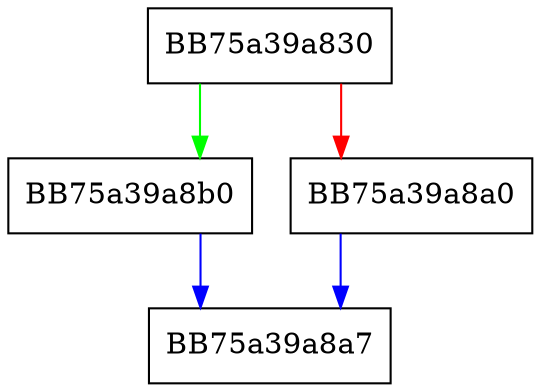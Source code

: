 digraph Tokeniser {
  node [shape="box"];
  graph [splines=ortho];
  BB75a39a830 -> BB75a39a8b0 [color="green"];
  BB75a39a830 -> BB75a39a8a0 [color="red"];
  BB75a39a8a0 -> BB75a39a8a7 [color="blue"];
  BB75a39a8b0 -> BB75a39a8a7 [color="blue"];
}